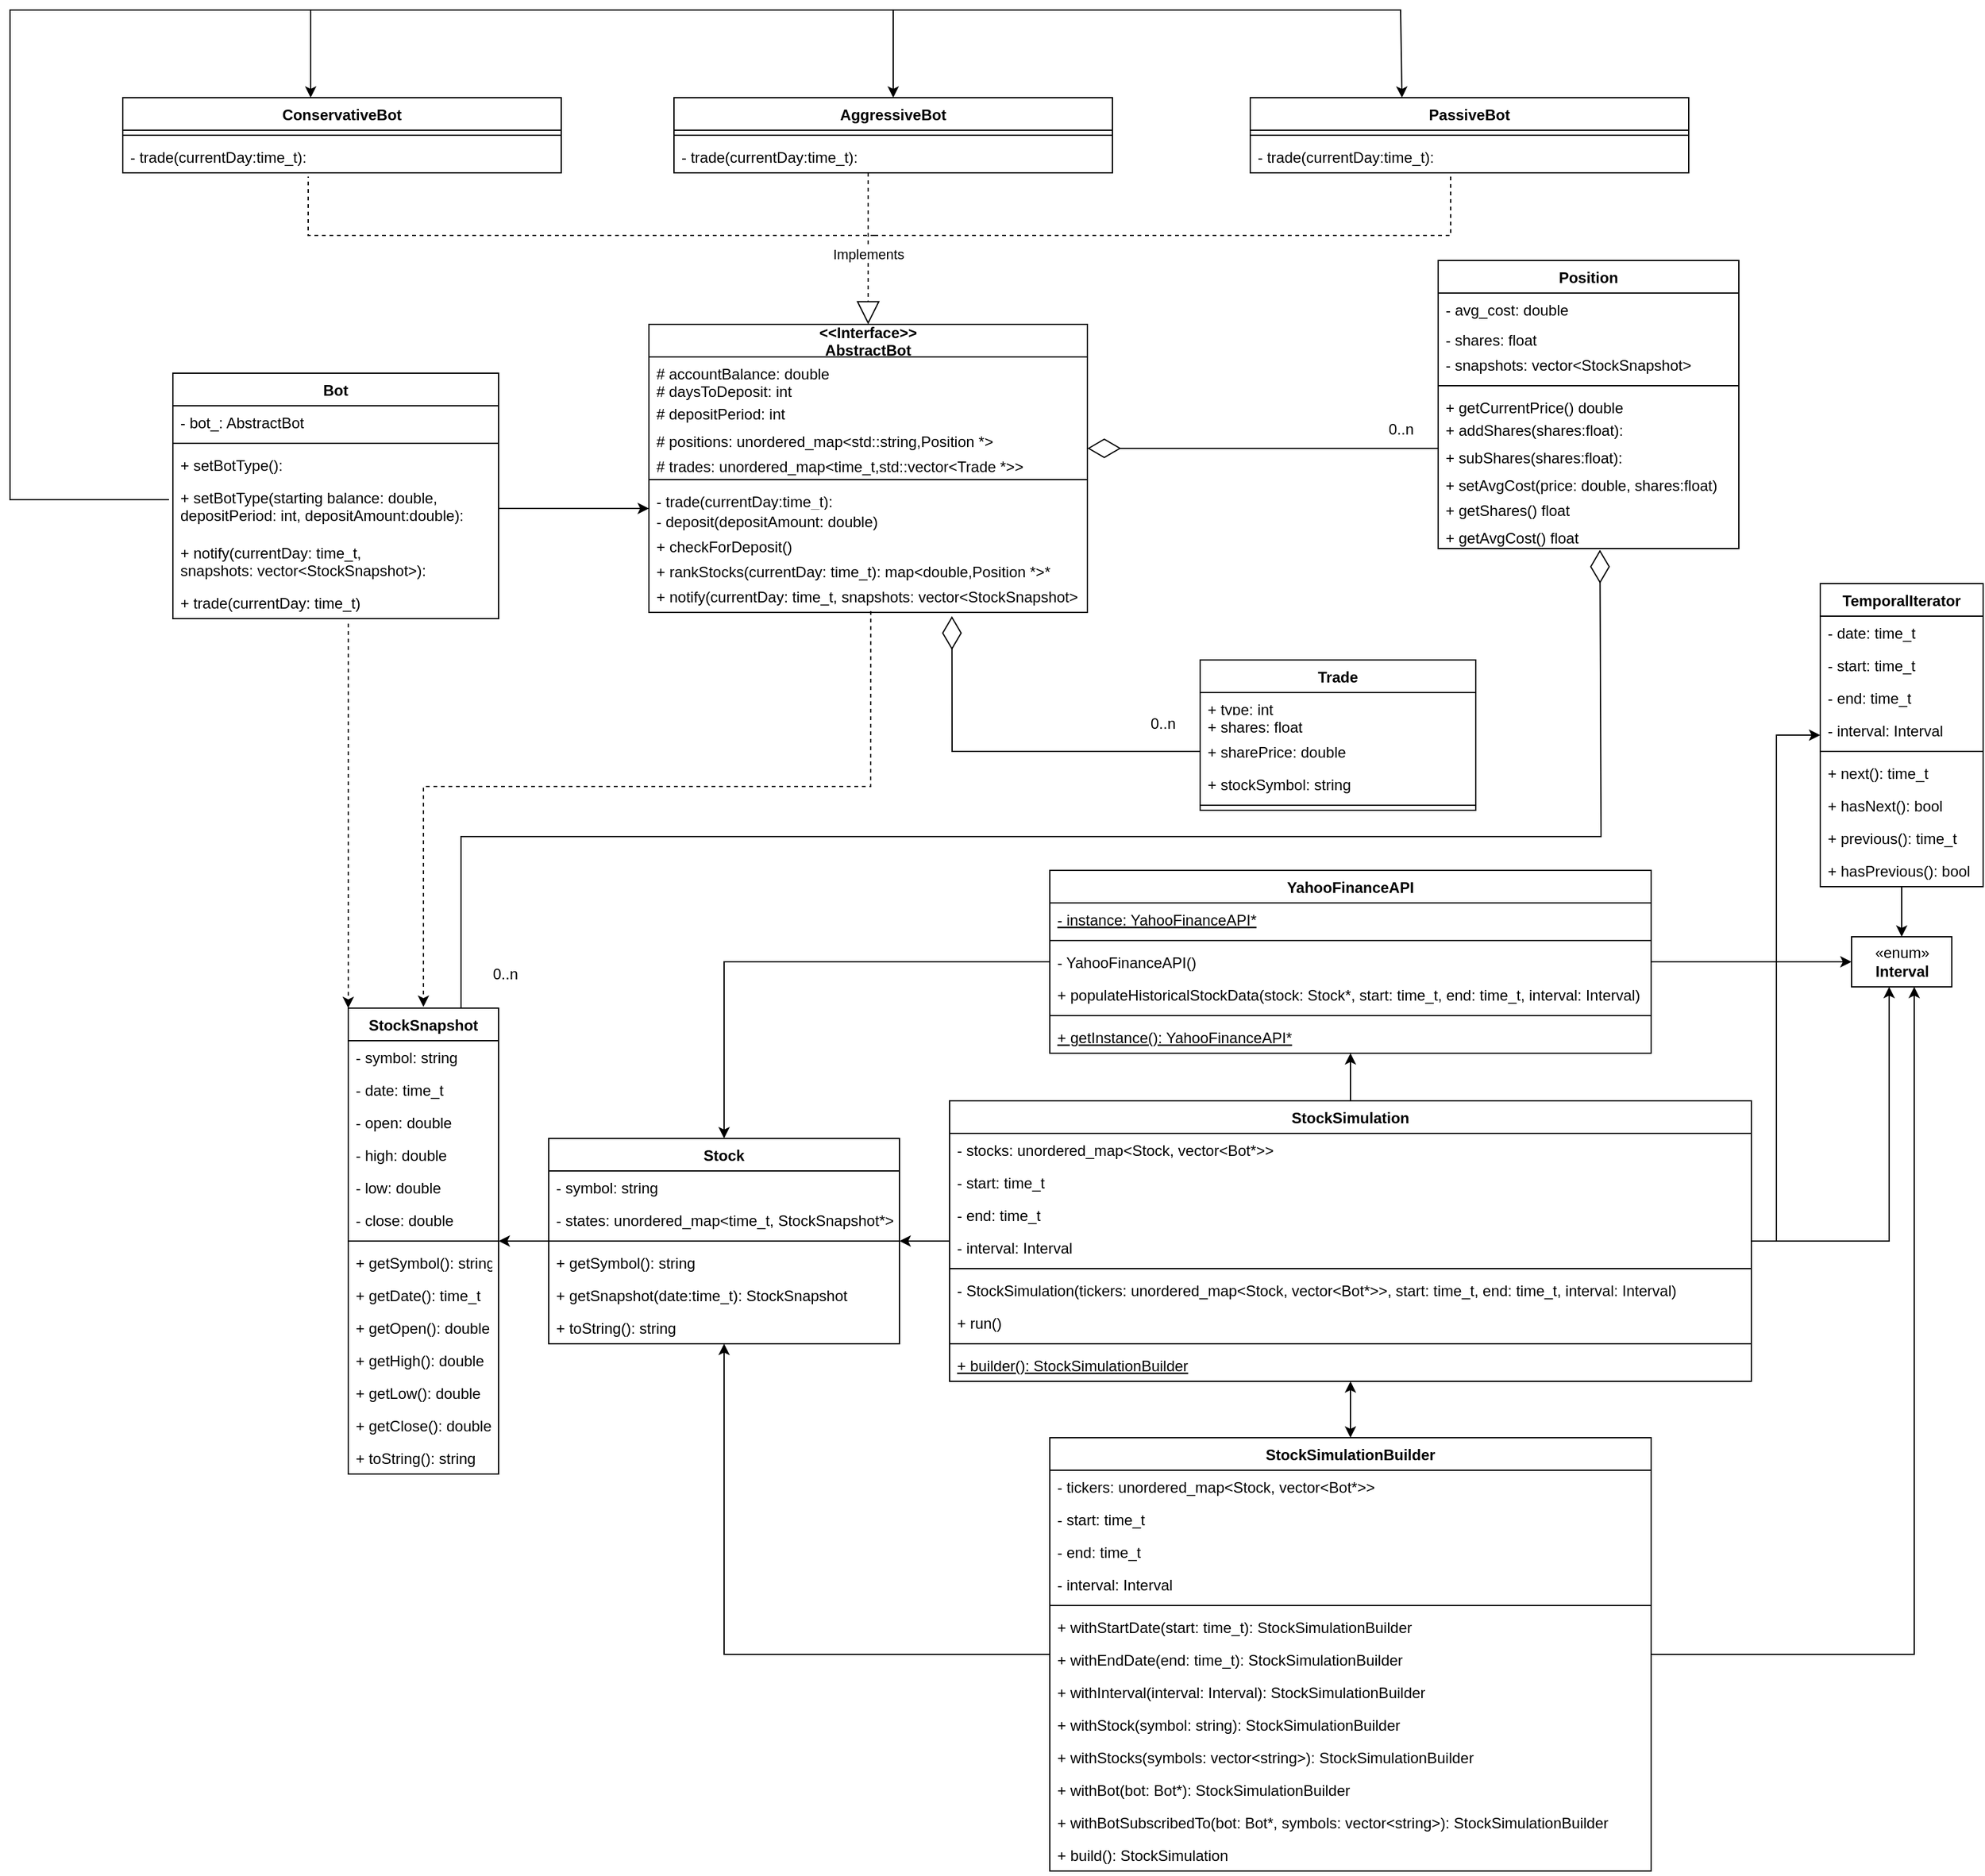 <mxfile version="15.9.1" type="github">
  <diagram id="u34CFR9qQYpUpJqxeAah" name="Page-1">
    <mxGraphModel dx="1422" dy="1936" grid="1" gridSize="10" guides="1" tooltips="1" connect="1" arrows="1" fold="1" page="1" pageScale="1" pageWidth="850" pageHeight="1100" math="0" shadow="0">
      <root>
        <mxCell id="0" />
        <mxCell id="1" parent="0" />
        <mxCell id="gBJKuatceqaCAAXsIEtv-6" value="StockSnapshot" style="swimlane;fontStyle=1;align=center;verticalAlign=top;childLayout=stackLayout;horizontal=1;startSize=26;horizontalStack=0;resizeParent=1;resizeParentMax=0;resizeLast=0;collapsible=1;marginBottom=0;" parent="1" vertex="1">
          <mxGeometry x="320" y="97" width="120" height="372" as="geometry" />
        </mxCell>
        <mxCell id="gBJKuatceqaCAAXsIEtv-79" value="- symbol: string" style="text;strokeColor=none;fillColor=none;align=left;verticalAlign=top;spacingLeft=4;spacingRight=4;overflow=hidden;rotatable=0;points=[[0,0.5],[1,0.5]];portConstraint=eastwest;" parent="gBJKuatceqaCAAXsIEtv-6" vertex="1">
          <mxGeometry y="26" width="120" height="26" as="geometry" />
        </mxCell>
        <mxCell id="gBJKuatceqaCAAXsIEtv-7" value="- date: time_t" style="text;strokeColor=none;fillColor=none;align=left;verticalAlign=top;spacingLeft=4;spacingRight=4;overflow=hidden;rotatable=0;points=[[0,0.5],[1,0.5]];portConstraint=eastwest;" parent="gBJKuatceqaCAAXsIEtv-6" vertex="1">
          <mxGeometry y="52" width="120" height="26" as="geometry" />
        </mxCell>
        <mxCell id="gBJKuatceqaCAAXsIEtv-10" value="- open: double" style="text;strokeColor=none;fillColor=none;align=left;verticalAlign=top;spacingLeft=4;spacingRight=4;overflow=hidden;rotatable=0;points=[[0,0.5],[1,0.5]];portConstraint=eastwest;" parent="gBJKuatceqaCAAXsIEtv-6" vertex="1">
          <mxGeometry y="78" width="120" height="26" as="geometry" />
        </mxCell>
        <mxCell id="gBJKuatceqaCAAXsIEtv-14" value="- high: double" style="text;strokeColor=none;fillColor=none;align=left;verticalAlign=top;spacingLeft=4;spacingRight=4;overflow=hidden;rotatable=0;points=[[0,0.5],[1,0.5]];portConstraint=eastwest;" parent="gBJKuatceqaCAAXsIEtv-6" vertex="1">
          <mxGeometry y="104" width="120" height="26" as="geometry" />
        </mxCell>
        <mxCell id="gBJKuatceqaCAAXsIEtv-17" value="- low: double" style="text;strokeColor=none;fillColor=none;align=left;verticalAlign=top;spacingLeft=4;spacingRight=4;overflow=hidden;rotatable=0;points=[[0,0.5],[1,0.5]];portConstraint=eastwest;" parent="gBJKuatceqaCAAXsIEtv-6" vertex="1">
          <mxGeometry y="130" width="120" height="26" as="geometry" />
        </mxCell>
        <mxCell id="gBJKuatceqaCAAXsIEtv-18" value="- close: double" style="text;strokeColor=none;fillColor=none;align=left;verticalAlign=top;spacingLeft=4;spacingRight=4;overflow=hidden;rotatable=0;points=[[0,0.5],[1,0.5]];portConstraint=eastwest;" parent="gBJKuatceqaCAAXsIEtv-6" vertex="1">
          <mxGeometry y="156" width="120" height="26" as="geometry" />
        </mxCell>
        <mxCell id="gBJKuatceqaCAAXsIEtv-8" value="" style="line;strokeWidth=1;fillColor=none;align=left;verticalAlign=middle;spacingTop=-1;spacingLeft=3;spacingRight=3;rotatable=0;labelPosition=right;points=[];portConstraint=eastwest;" parent="gBJKuatceqaCAAXsIEtv-6" vertex="1">
          <mxGeometry y="182" width="120" height="8" as="geometry" />
        </mxCell>
        <mxCell id="gBJKuatceqaCAAXsIEtv-143" value="+ getSymbol(): string" style="text;strokeColor=none;fillColor=none;align=left;verticalAlign=top;spacingLeft=4;spacingRight=4;overflow=hidden;rotatable=0;points=[[0,0.5],[1,0.5]];portConstraint=eastwest;" parent="gBJKuatceqaCAAXsIEtv-6" vertex="1">
          <mxGeometry y="190" width="120" height="26" as="geometry" />
        </mxCell>
        <mxCell id="gBJKuatceqaCAAXsIEtv-9" value="+ getDate(): time_t" style="text;strokeColor=none;fillColor=none;align=left;verticalAlign=top;spacingLeft=4;spacingRight=4;overflow=hidden;rotatable=0;points=[[0,0.5],[1,0.5]];portConstraint=eastwest;" parent="gBJKuatceqaCAAXsIEtv-6" vertex="1">
          <mxGeometry y="216" width="120" height="26" as="geometry" />
        </mxCell>
        <mxCell id="gBJKuatceqaCAAXsIEtv-19" value="+ getOpen(): double" style="text;strokeColor=none;fillColor=none;align=left;verticalAlign=top;spacingLeft=4;spacingRight=4;overflow=hidden;rotatable=0;points=[[0,0.5],[1,0.5]];portConstraint=eastwest;" parent="gBJKuatceqaCAAXsIEtv-6" vertex="1">
          <mxGeometry y="242" width="120" height="26" as="geometry" />
        </mxCell>
        <mxCell id="gBJKuatceqaCAAXsIEtv-20" value="+ getHigh(): double" style="text;strokeColor=none;fillColor=none;align=left;verticalAlign=top;spacingLeft=4;spacingRight=4;overflow=hidden;rotatable=0;points=[[0,0.5],[1,0.5]];portConstraint=eastwest;" parent="gBJKuatceqaCAAXsIEtv-6" vertex="1">
          <mxGeometry y="268" width="120" height="26" as="geometry" />
        </mxCell>
        <mxCell id="gBJKuatceqaCAAXsIEtv-21" value="+ getLow(): double" style="text;strokeColor=none;fillColor=none;align=left;verticalAlign=top;spacingLeft=4;spacingRight=4;overflow=hidden;rotatable=0;points=[[0,0.5],[1,0.5]];portConstraint=eastwest;" parent="gBJKuatceqaCAAXsIEtv-6" vertex="1">
          <mxGeometry y="294" width="120" height="26" as="geometry" />
        </mxCell>
        <mxCell id="gBJKuatceqaCAAXsIEtv-22" value="+ getClose(): double" style="text;strokeColor=none;fillColor=none;align=left;verticalAlign=top;spacingLeft=4;spacingRight=4;overflow=hidden;rotatable=0;points=[[0,0.5],[1,0.5]];portConstraint=eastwest;" parent="gBJKuatceqaCAAXsIEtv-6" vertex="1">
          <mxGeometry y="320" width="120" height="26" as="geometry" />
        </mxCell>
        <mxCell id="gBJKuatceqaCAAXsIEtv-24" value="+ toString(): string" style="text;strokeColor=none;fillColor=none;align=left;verticalAlign=top;spacingLeft=4;spacingRight=4;overflow=hidden;rotatable=0;points=[[0,0.5],[1,0.5]];portConstraint=eastwest;" parent="gBJKuatceqaCAAXsIEtv-6" vertex="1">
          <mxGeometry y="346" width="120" height="26" as="geometry" />
        </mxCell>
        <mxCell id="gBJKuatceqaCAAXsIEtv-80" value="«enum»&lt;br&gt;&lt;b&gt;Interval&lt;/b&gt;" style="html=1;" parent="1" vertex="1">
          <mxGeometry x="1520" y="40" width="80" height="40" as="geometry" />
        </mxCell>
        <mxCell id="gBJKuatceqaCAAXsIEtv-179" style="edgeStyle=orthogonalEdgeStyle;rounded=0;orthogonalLoop=1;jettySize=auto;html=1;startArrow=none;startFill=0;endArrow=classic;endFill=1;" parent="1" source="gBJKuatceqaCAAXsIEtv-95" target="gBJKuatceqaCAAXsIEtv-159" edge="1">
          <mxGeometry relative="1" as="geometry" />
        </mxCell>
        <mxCell id="gBJKuatceqaCAAXsIEtv-196" style="edgeStyle=orthogonalEdgeStyle;rounded=0;orthogonalLoop=1;jettySize=auto;html=1;startArrow=none;startFill=0;endArrow=classic;endFill=1;" parent="1" source="gBJKuatceqaCAAXsIEtv-95" target="gBJKuatceqaCAAXsIEtv-185" edge="1">
          <mxGeometry relative="1" as="geometry" />
        </mxCell>
        <mxCell id="gBJKuatceqaCAAXsIEtv-201" style="edgeStyle=orthogonalEdgeStyle;rounded=0;orthogonalLoop=1;jettySize=auto;html=1;startArrow=none;startFill=0;endArrow=classic;endFill=1;" parent="1" source="gBJKuatceqaCAAXsIEtv-95" target="gBJKuatceqaCAAXsIEtv-80" edge="1">
          <mxGeometry relative="1" as="geometry">
            <Array as="points">
              <mxPoint x="1550" y="283" />
            </Array>
          </mxGeometry>
        </mxCell>
        <mxCell id="gBJKuatceqaCAAXsIEtv-202" style="edgeStyle=orthogonalEdgeStyle;rounded=0;orthogonalLoop=1;jettySize=auto;html=1;startArrow=none;startFill=0;endArrow=classic;endFill=1;" parent="1" source="gBJKuatceqaCAAXsIEtv-95" target="gBJKuatceqaCAAXsIEtv-145" edge="1">
          <mxGeometry relative="1" as="geometry">
            <Array as="points">
              <mxPoint x="1460" y="283" />
              <mxPoint x="1460" y="-121" />
            </Array>
          </mxGeometry>
        </mxCell>
        <mxCell id="gBJKuatceqaCAAXsIEtv-95" value="StockSimulation" style="swimlane;fontStyle=1;align=center;verticalAlign=top;childLayout=stackLayout;horizontal=1;startSize=26;horizontalStack=0;resizeParent=1;resizeParentMax=0;resizeLast=0;collapsible=1;marginBottom=0;" parent="1" vertex="1">
          <mxGeometry x="800" y="171" width="640" height="224" as="geometry" />
        </mxCell>
        <mxCell id="gBJKuatceqaCAAXsIEtv-97" value="- stocks: unordered_map&lt;Stock, vector&lt;Bot*&gt;&gt;" style="text;strokeColor=none;fillColor=none;align=left;verticalAlign=top;spacingLeft=4;spacingRight=4;overflow=hidden;rotatable=0;points=[[0,0.5],[1,0.5]];portConstraint=eastwest;" parent="gBJKuatceqaCAAXsIEtv-95" vertex="1">
          <mxGeometry y="26" width="640" height="26" as="geometry" />
        </mxCell>
        <mxCell id="gBJKuatceqaCAAXsIEtv-105" value="- start: time_t" style="text;strokeColor=none;fillColor=none;align=left;verticalAlign=top;spacingLeft=4;spacingRight=4;overflow=hidden;rotatable=0;points=[[0,0.5],[1,0.5]];portConstraint=eastwest;" parent="gBJKuatceqaCAAXsIEtv-95" vertex="1">
          <mxGeometry y="52" width="640" height="26" as="geometry" />
        </mxCell>
        <mxCell id="gBJKuatceqaCAAXsIEtv-106" value="- end: time_t" style="text;strokeColor=none;fillColor=none;align=left;verticalAlign=top;spacingLeft=4;spacingRight=4;overflow=hidden;rotatable=0;points=[[0,0.5],[1,0.5]];portConstraint=eastwest;" parent="gBJKuatceqaCAAXsIEtv-95" vertex="1">
          <mxGeometry y="78" width="640" height="26" as="geometry" />
        </mxCell>
        <mxCell id="gBJKuatceqaCAAXsIEtv-113" value="- interval: Interval" style="text;strokeColor=none;fillColor=none;align=left;verticalAlign=top;spacingLeft=4;spacingRight=4;overflow=hidden;rotatable=0;points=[[0,0.5],[1,0.5]];portConstraint=eastwest;" parent="gBJKuatceqaCAAXsIEtv-95" vertex="1">
          <mxGeometry y="104" width="640" height="26" as="geometry" />
        </mxCell>
        <mxCell id="gBJKuatceqaCAAXsIEtv-98" value="" style="line;strokeWidth=1;fillColor=none;align=left;verticalAlign=middle;spacingTop=-1;spacingLeft=3;spacingRight=3;rotatable=0;labelPosition=right;points=[];portConstraint=eastwest;" parent="gBJKuatceqaCAAXsIEtv-95" vertex="1">
          <mxGeometry y="130" width="640" height="8" as="geometry" />
        </mxCell>
        <mxCell id="gBJKuatceqaCAAXsIEtv-119" value="- StockSimulation(tickers: unordered_map&lt;Stock, vector&lt;Bot*&gt;&gt;, start: time_t, end: time_t, interval: Interval)" style="text;strokeColor=none;fillColor=none;align=left;verticalAlign=top;spacingLeft=4;spacingRight=4;overflow=hidden;rotatable=0;points=[[0,0.5],[1,0.5]];portConstraint=eastwest;" parent="gBJKuatceqaCAAXsIEtv-95" vertex="1">
          <mxGeometry y="138" width="640" height="26" as="geometry" />
        </mxCell>
        <mxCell id="gBJKuatceqaCAAXsIEtv-99" value="+ run()" style="text;strokeColor=none;fillColor=none;align=left;verticalAlign=top;spacingLeft=4;spacingRight=4;overflow=hidden;rotatable=0;points=[[0,0.5],[1,0.5]];portConstraint=eastwest;" parent="gBJKuatceqaCAAXsIEtv-95" vertex="1">
          <mxGeometry y="164" width="640" height="26" as="geometry" />
        </mxCell>
        <mxCell id="gBJKuatceqaCAAXsIEtv-121" value="" style="line;strokeWidth=1;fillColor=none;align=left;verticalAlign=middle;spacingTop=-1;spacingLeft=3;spacingRight=3;rotatable=0;labelPosition=right;points=[];portConstraint=eastwest;" parent="gBJKuatceqaCAAXsIEtv-95" vertex="1">
          <mxGeometry y="190" width="640" height="8" as="geometry" />
        </mxCell>
        <mxCell id="gBJKuatceqaCAAXsIEtv-120" value="+ builder(): StockSimulationBuilder" style="text;strokeColor=none;fillColor=none;align=left;verticalAlign=top;spacingLeft=4;spacingRight=4;overflow=hidden;rotatable=0;points=[[0,0.5],[1,0.5]];portConstraint=eastwest;fontStyle=4" parent="gBJKuatceqaCAAXsIEtv-95" vertex="1">
          <mxGeometry y="198" width="640" height="26" as="geometry" />
        </mxCell>
        <mxCell id="gBJKuatceqaCAAXsIEtv-122" style="edgeStyle=orthogonalEdgeStyle;rounded=0;orthogonalLoop=1;jettySize=auto;html=1;endArrow=classic;endFill=1;startArrow=classic;startFill=1;" parent="1" source="gBJKuatceqaCAAXsIEtv-101" target="gBJKuatceqaCAAXsIEtv-95" edge="1">
          <mxGeometry relative="1" as="geometry" />
        </mxCell>
        <mxCell id="gBJKuatceqaCAAXsIEtv-180" style="edgeStyle=orthogonalEdgeStyle;rounded=0;orthogonalLoop=1;jettySize=auto;html=1;startArrow=none;startFill=0;endArrow=classic;endFill=1;" parent="1" source="gBJKuatceqaCAAXsIEtv-101" target="gBJKuatceqaCAAXsIEtv-159" edge="1">
          <mxGeometry relative="1" as="geometry" />
        </mxCell>
        <mxCell id="gBJKuatceqaCAAXsIEtv-184" style="edgeStyle=orthogonalEdgeStyle;rounded=0;orthogonalLoop=1;jettySize=auto;html=1;startArrow=none;startFill=0;endArrow=classic;endFill=1;" parent="1" source="gBJKuatceqaCAAXsIEtv-101" target="gBJKuatceqaCAAXsIEtv-80" edge="1">
          <mxGeometry relative="1" as="geometry">
            <Array as="points">
              <mxPoint x="1570" y="613" />
            </Array>
          </mxGeometry>
        </mxCell>
        <mxCell id="gBJKuatceqaCAAXsIEtv-101" value="StockSimulationBuilder" style="swimlane;fontStyle=1;align=center;verticalAlign=top;childLayout=stackLayout;horizontal=1;startSize=26;horizontalStack=0;resizeParent=1;resizeParentMax=0;resizeLast=0;collapsible=1;marginBottom=0;" parent="1" vertex="1">
          <mxGeometry x="880" y="440" width="480" height="346" as="geometry" />
        </mxCell>
        <mxCell id="gBJKuatceqaCAAXsIEtv-102" value="- tickers: unordered_map&lt;Stock, vector&lt;Bot*&gt;&gt;" style="text;strokeColor=none;fillColor=none;align=left;verticalAlign=top;spacingLeft=4;spacingRight=4;overflow=hidden;rotatable=0;points=[[0,0.5],[1,0.5]];portConstraint=eastwest;" parent="gBJKuatceqaCAAXsIEtv-101" vertex="1">
          <mxGeometry y="26" width="480" height="26" as="geometry" />
        </mxCell>
        <mxCell id="gBJKuatceqaCAAXsIEtv-108" value="- start: time_t" style="text;strokeColor=none;fillColor=none;align=left;verticalAlign=top;spacingLeft=4;spacingRight=4;overflow=hidden;rotatable=0;points=[[0,0.5],[1,0.5]];portConstraint=eastwest;" parent="gBJKuatceqaCAAXsIEtv-101" vertex="1">
          <mxGeometry y="52" width="480" height="26" as="geometry" />
        </mxCell>
        <mxCell id="gBJKuatceqaCAAXsIEtv-109" value="- end: time_t" style="text;strokeColor=none;fillColor=none;align=left;verticalAlign=top;spacingLeft=4;spacingRight=4;overflow=hidden;rotatable=0;points=[[0,0.5],[1,0.5]];portConstraint=eastwest;" parent="gBJKuatceqaCAAXsIEtv-101" vertex="1">
          <mxGeometry y="78" width="480" height="26" as="geometry" />
        </mxCell>
        <mxCell id="gBJKuatceqaCAAXsIEtv-112" value="- interval: Interval" style="text;strokeColor=none;fillColor=none;align=left;verticalAlign=top;spacingLeft=4;spacingRight=4;overflow=hidden;rotatable=0;points=[[0,0.5],[1,0.5]];portConstraint=eastwest;" parent="gBJKuatceqaCAAXsIEtv-101" vertex="1">
          <mxGeometry y="104" width="480" height="26" as="geometry" />
        </mxCell>
        <mxCell id="gBJKuatceqaCAAXsIEtv-103" value="" style="line;strokeWidth=1;fillColor=none;align=left;verticalAlign=middle;spacingTop=-1;spacingLeft=3;spacingRight=3;rotatable=0;labelPosition=right;points=[];portConstraint=eastwest;" parent="gBJKuatceqaCAAXsIEtv-101" vertex="1">
          <mxGeometry y="130" width="480" height="8" as="geometry" />
        </mxCell>
        <mxCell id="gBJKuatceqaCAAXsIEtv-107" value="+ withStartDate(start: time_t): StockSimulationBuilder" style="text;strokeColor=none;fillColor=none;align=left;verticalAlign=top;spacingLeft=4;spacingRight=4;overflow=hidden;rotatable=0;points=[[0,0.5],[1,0.5]];portConstraint=eastwest;" parent="gBJKuatceqaCAAXsIEtv-101" vertex="1">
          <mxGeometry y="138" width="480" height="26" as="geometry" />
        </mxCell>
        <mxCell id="gBJKuatceqaCAAXsIEtv-110" value="+ withEndDate(end: time_t): StockSimulationBuilder" style="text;strokeColor=none;fillColor=none;align=left;verticalAlign=top;spacingLeft=4;spacingRight=4;overflow=hidden;rotatable=0;points=[[0,0.5],[1,0.5]];portConstraint=eastwest;" parent="gBJKuatceqaCAAXsIEtv-101" vertex="1">
          <mxGeometry y="164" width="480" height="26" as="geometry" />
        </mxCell>
        <mxCell id="gBJKuatceqaCAAXsIEtv-116" value="+ withInterval(interval: Interval): StockSimulationBuilder" style="text;strokeColor=none;fillColor=none;align=left;verticalAlign=top;spacingLeft=4;spacingRight=4;overflow=hidden;rotatable=0;points=[[0,0.5],[1,0.5]];portConstraint=eastwest;" parent="gBJKuatceqaCAAXsIEtv-101" vertex="1">
          <mxGeometry y="190" width="480" height="26" as="geometry" />
        </mxCell>
        <mxCell id="gBJKuatceqaCAAXsIEtv-132" value="+ withStock(symbol: string): StockSimulationBuilder" style="text;strokeColor=none;fillColor=none;align=left;verticalAlign=top;spacingLeft=4;spacingRight=4;overflow=hidden;rotatable=0;points=[[0,0.5],[1,0.5]];portConstraint=eastwest;" parent="gBJKuatceqaCAAXsIEtv-101" vertex="1">
          <mxGeometry y="216" width="480" height="26" as="geometry" />
        </mxCell>
        <mxCell id="gBJKuatceqaCAAXsIEtv-133" value="+ withStocks(symbols: vector&lt;string&gt;): StockSimulationBuilder" style="text;strokeColor=none;fillColor=none;align=left;verticalAlign=top;spacingLeft=4;spacingRight=4;overflow=hidden;rotatable=0;points=[[0,0.5],[1,0.5]];portConstraint=eastwest;" parent="gBJKuatceqaCAAXsIEtv-101" vertex="1">
          <mxGeometry y="242" width="480" height="26" as="geometry" />
        </mxCell>
        <mxCell id="gBJKuatceqaCAAXsIEtv-114" value="+ withBot(bot: Bot*): StockSimulationBuilder" style="text;strokeColor=none;fillColor=none;align=left;verticalAlign=top;spacingLeft=4;spacingRight=4;overflow=hidden;rotatable=0;points=[[0,0.5],[1,0.5]];portConstraint=eastwest;" parent="gBJKuatceqaCAAXsIEtv-101" vertex="1">
          <mxGeometry y="268" width="480" height="26" as="geometry" />
        </mxCell>
        <mxCell id="gBJKuatceqaCAAXsIEtv-111" value="+ withBotSubscribedTo(bot: Bot*, symbols: vector&lt;string&gt;): StockSimulationBuilder" style="text;strokeColor=none;fillColor=none;align=left;verticalAlign=top;spacingLeft=4;spacingRight=4;overflow=hidden;rotatable=0;points=[[0,0.5],[1,0.5]];portConstraint=eastwest;" parent="gBJKuatceqaCAAXsIEtv-101" vertex="1">
          <mxGeometry y="294" width="480" height="26" as="geometry" />
        </mxCell>
        <mxCell id="gBJKuatceqaCAAXsIEtv-104" value="+ build(): StockSimulation" style="text;strokeColor=none;fillColor=none;align=left;verticalAlign=top;spacingLeft=4;spacingRight=4;overflow=hidden;rotatable=0;points=[[0,0.5],[1,0.5]];portConstraint=eastwest;" parent="gBJKuatceqaCAAXsIEtv-101" vertex="1">
          <mxGeometry y="320" width="480" height="26" as="geometry" />
        </mxCell>
        <mxCell id="gBJKuatceqaCAAXsIEtv-182" style="edgeStyle=orthogonalEdgeStyle;rounded=0;orthogonalLoop=1;jettySize=auto;html=1;startArrow=none;startFill=0;endArrow=classic;endFill=1;" parent="1" source="gBJKuatceqaCAAXsIEtv-145" target="gBJKuatceqaCAAXsIEtv-80" edge="1">
          <mxGeometry relative="1" as="geometry" />
        </mxCell>
        <mxCell id="gBJKuatceqaCAAXsIEtv-145" value="TemporalIterator" style="swimlane;fontStyle=1;align=center;verticalAlign=top;childLayout=stackLayout;horizontal=1;startSize=26;horizontalStack=0;resizeParent=1;resizeParentMax=0;resizeLast=0;collapsible=1;marginBottom=0;" parent="1" vertex="1">
          <mxGeometry x="1495" y="-242" width="130" height="242" as="geometry" />
        </mxCell>
        <mxCell id="gBJKuatceqaCAAXsIEtv-146" value="- date: time_t" style="text;strokeColor=none;fillColor=none;align=left;verticalAlign=top;spacingLeft=4;spacingRight=4;overflow=hidden;rotatable=0;points=[[0,0.5],[1,0.5]];portConstraint=eastwest;" parent="gBJKuatceqaCAAXsIEtv-145" vertex="1">
          <mxGeometry y="26" width="130" height="26" as="geometry" />
        </mxCell>
        <mxCell id="gBJKuatceqaCAAXsIEtv-156" value="- start: time_t" style="text;strokeColor=none;fillColor=none;align=left;verticalAlign=top;spacingLeft=4;spacingRight=4;overflow=hidden;rotatable=0;points=[[0,0.5],[1,0.5]];portConstraint=eastwest;" parent="gBJKuatceqaCAAXsIEtv-145" vertex="1">
          <mxGeometry y="52" width="130" height="26" as="geometry" />
        </mxCell>
        <mxCell id="gBJKuatceqaCAAXsIEtv-157" value="- end: time_t" style="text;strokeColor=none;fillColor=none;align=left;verticalAlign=top;spacingLeft=4;spacingRight=4;overflow=hidden;rotatable=0;points=[[0,0.5],[1,0.5]];portConstraint=eastwest;" parent="gBJKuatceqaCAAXsIEtv-145" vertex="1">
          <mxGeometry y="78" width="130" height="26" as="geometry" />
        </mxCell>
        <mxCell id="gBJKuatceqaCAAXsIEtv-158" value="- interval: Interval" style="text;strokeColor=none;fillColor=none;align=left;verticalAlign=top;spacingLeft=4;spacingRight=4;overflow=hidden;rotatable=0;points=[[0,0.5],[1,0.5]];portConstraint=eastwest;" parent="gBJKuatceqaCAAXsIEtv-145" vertex="1">
          <mxGeometry y="104" width="130" height="26" as="geometry" />
        </mxCell>
        <mxCell id="gBJKuatceqaCAAXsIEtv-148" value="" style="line;strokeWidth=1;fillColor=none;align=left;verticalAlign=middle;spacingTop=-1;spacingLeft=3;spacingRight=3;rotatable=0;labelPosition=right;points=[];portConstraint=eastwest;" parent="gBJKuatceqaCAAXsIEtv-145" vertex="1">
          <mxGeometry y="130" width="130" height="8" as="geometry" />
        </mxCell>
        <mxCell id="gBJKuatceqaCAAXsIEtv-152" value="+ next(): time_t" style="text;strokeColor=none;fillColor=none;align=left;verticalAlign=top;spacingLeft=4;spacingRight=4;overflow=hidden;rotatable=0;points=[[0,0.5],[1,0.5]];portConstraint=eastwest;" parent="gBJKuatceqaCAAXsIEtv-145" vertex="1">
          <mxGeometry y="138" width="130" height="26" as="geometry" />
        </mxCell>
        <mxCell id="gBJKuatceqaCAAXsIEtv-153" value="+ hasNext(): bool" style="text;strokeColor=none;fillColor=none;align=left;verticalAlign=top;spacingLeft=4;spacingRight=4;overflow=hidden;rotatable=0;points=[[0,0.5],[1,0.5]];portConstraint=eastwest;" parent="gBJKuatceqaCAAXsIEtv-145" vertex="1">
          <mxGeometry y="164" width="130" height="26" as="geometry" />
        </mxCell>
        <mxCell id="gBJKuatceqaCAAXsIEtv-154" value="+ previous(): time_t" style="text;strokeColor=none;fillColor=none;align=left;verticalAlign=top;spacingLeft=4;spacingRight=4;overflow=hidden;rotatable=0;points=[[0,0.5],[1,0.5]];portConstraint=eastwest;" parent="gBJKuatceqaCAAXsIEtv-145" vertex="1">
          <mxGeometry y="190" width="130" height="26" as="geometry" />
        </mxCell>
        <mxCell id="gBJKuatceqaCAAXsIEtv-155" value="+ hasPrevious(): bool" style="text;strokeColor=none;fillColor=none;align=left;verticalAlign=top;spacingLeft=4;spacingRight=4;overflow=hidden;rotatable=0;points=[[0,0.5],[1,0.5]];portConstraint=eastwest;" parent="gBJKuatceqaCAAXsIEtv-145" vertex="1">
          <mxGeometry y="216" width="130" height="26" as="geometry" />
        </mxCell>
        <mxCell id="gBJKuatceqaCAAXsIEtv-178" style="edgeStyle=orthogonalEdgeStyle;rounded=0;orthogonalLoop=1;jettySize=auto;html=1;startArrow=none;startFill=0;endArrow=classic;endFill=1;" parent="1" source="gBJKuatceqaCAAXsIEtv-159" target="gBJKuatceqaCAAXsIEtv-6" edge="1">
          <mxGeometry relative="1" as="geometry" />
        </mxCell>
        <mxCell id="gBJKuatceqaCAAXsIEtv-159" value="Stock" style="swimlane;fontStyle=1;align=center;verticalAlign=top;childLayout=stackLayout;horizontal=1;startSize=26;horizontalStack=0;resizeParent=1;resizeParentMax=0;resizeLast=0;collapsible=1;marginBottom=0;" parent="1" vertex="1">
          <mxGeometry x="480" y="201" width="280" height="164" as="geometry" />
        </mxCell>
        <mxCell id="gBJKuatceqaCAAXsIEtv-160" value="- symbol: string" style="text;strokeColor=none;fillColor=none;align=left;verticalAlign=top;spacingLeft=4;spacingRight=4;overflow=hidden;rotatable=0;points=[[0,0.5],[1,0.5]];portConstraint=eastwest;" parent="gBJKuatceqaCAAXsIEtv-159" vertex="1">
          <mxGeometry y="26" width="280" height="26" as="geometry" />
        </mxCell>
        <mxCell id="gBJKuatceqaCAAXsIEtv-60" value="- states: unordered_map&lt;time_t, StockSnapshot*&gt;" style="text;strokeColor=none;fillColor=none;align=left;verticalAlign=top;spacingLeft=4;spacingRight=4;overflow=hidden;rotatable=0;points=[[0,0.5],[1,0.5]];portConstraint=eastwest;" parent="gBJKuatceqaCAAXsIEtv-159" vertex="1">
          <mxGeometry y="52" width="280" height="26" as="geometry" />
        </mxCell>
        <mxCell id="gBJKuatceqaCAAXsIEtv-166" value="" style="line;strokeWidth=1;fillColor=none;align=left;verticalAlign=middle;spacingTop=-1;spacingLeft=3;spacingRight=3;rotatable=0;labelPosition=right;points=[];portConstraint=eastwest;" parent="gBJKuatceqaCAAXsIEtv-159" vertex="1">
          <mxGeometry y="78" width="280" height="8" as="geometry" />
        </mxCell>
        <mxCell id="gBJKuatceqaCAAXsIEtv-167" value="+ getSymbol(): string" style="text;strokeColor=none;fillColor=none;align=left;verticalAlign=top;spacingLeft=4;spacingRight=4;overflow=hidden;rotatable=0;points=[[0,0.5],[1,0.5]];portConstraint=eastwest;" parent="gBJKuatceqaCAAXsIEtv-159" vertex="1">
          <mxGeometry y="86" width="280" height="26" as="geometry" />
        </mxCell>
        <mxCell id="gBJKuatceqaCAAXsIEtv-177" value="+ getSnapshot(date:time_t): StockSnapshot" style="text;strokeColor=none;fillColor=none;align=left;verticalAlign=top;spacingLeft=4;spacingRight=4;overflow=hidden;rotatable=0;points=[[0,0.5],[1,0.5]];portConstraint=eastwest;" parent="gBJKuatceqaCAAXsIEtv-159" vertex="1">
          <mxGeometry y="112" width="280" height="26" as="geometry" />
        </mxCell>
        <mxCell id="gBJKuatceqaCAAXsIEtv-174" value="+ toString(): string" style="text;strokeColor=none;fillColor=none;align=left;verticalAlign=top;spacingLeft=4;spacingRight=4;overflow=hidden;rotatable=0;points=[[0,0.5],[1,0.5]];portConstraint=eastwest;" parent="gBJKuatceqaCAAXsIEtv-159" vertex="1">
          <mxGeometry y="138" width="280" height="26" as="geometry" />
        </mxCell>
        <mxCell id="gBJKuatceqaCAAXsIEtv-197" style="edgeStyle=orthogonalEdgeStyle;rounded=0;orthogonalLoop=1;jettySize=auto;html=1;startArrow=none;startFill=0;endArrow=classic;endFill=1;" parent="1" source="gBJKuatceqaCAAXsIEtv-185" target="gBJKuatceqaCAAXsIEtv-159" edge="1">
          <mxGeometry relative="1" as="geometry" />
        </mxCell>
        <mxCell id="gBJKuatceqaCAAXsIEtv-199" style="edgeStyle=orthogonalEdgeStyle;rounded=0;orthogonalLoop=1;jettySize=auto;html=1;startArrow=none;startFill=0;endArrow=classic;endFill=1;" parent="1" source="gBJKuatceqaCAAXsIEtv-185" target="gBJKuatceqaCAAXsIEtv-80" edge="1">
          <mxGeometry relative="1" as="geometry" />
        </mxCell>
        <mxCell id="gBJKuatceqaCAAXsIEtv-185" value="YahooFinanceAPI" style="swimlane;fontStyle=1;align=center;verticalAlign=top;childLayout=stackLayout;horizontal=1;startSize=26;horizontalStack=0;resizeParent=1;resizeParentMax=0;resizeLast=0;collapsible=1;marginBottom=0;" parent="1" vertex="1">
          <mxGeometry x="880" y="-13" width="480" height="146" as="geometry" />
        </mxCell>
        <mxCell id="gBJKuatceqaCAAXsIEtv-186" value="- instance: YahooFinanceAPI*" style="text;strokeColor=none;fillColor=none;align=left;verticalAlign=top;spacingLeft=4;spacingRight=4;overflow=hidden;rotatable=0;points=[[0,0.5],[1,0.5]];portConstraint=eastwest;fontStyle=4" parent="gBJKuatceqaCAAXsIEtv-185" vertex="1">
          <mxGeometry y="26" width="480" height="26" as="geometry" />
        </mxCell>
        <mxCell id="gBJKuatceqaCAAXsIEtv-190" value="" style="line;strokeWidth=1;fillColor=none;align=left;verticalAlign=middle;spacingTop=-1;spacingLeft=3;spacingRight=3;rotatable=0;labelPosition=right;points=[];portConstraint=eastwest;" parent="gBJKuatceqaCAAXsIEtv-185" vertex="1">
          <mxGeometry y="52" width="480" height="8" as="geometry" />
        </mxCell>
        <mxCell id="gBJKuatceqaCAAXsIEtv-191" value="- YahooFinanceAPI()" style="text;strokeColor=none;fillColor=none;align=left;verticalAlign=top;spacingLeft=4;spacingRight=4;overflow=hidden;rotatable=0;points=[[0,0.5],[1,0.5]];portConstraint=eastwest;" parent="gBJKuatceqaCAAXsIEtv-185" vertex="1">
          <mxGeometry y="60" width="480" height="26" as="geometry" />
        </mxCell>
        <mxCell id="gBJKuatceqaCAAXsIEtv-195" value="+ populateHistoricalStockData(stock: Stock*, start: time_t, end: time_t, interval: Interval)" style="text;strokeColor=none;fillColor=none;align=left;verticalAlign=top;spacingLeft=4;spacingRight=4;overflow=hidden;rotatable=0;points=[[0,0.5],[1,0.5]];portConstraint=eastwest;" parent="gBJKuatceqaCAAXsIEtv-185" vertex="1">
          <mxGeometry y="86" width="480" height="26" as="geometry" />
        </mxCell>
        <mxCell id="gBJKuatceqaCAAXsIEtv-204" value="" style="line;strokeWidth=1;fillColor=none;align=left;verticalAlign=middle;spacingTop=-1;spacingLeft=3;spacingRight=3;rotatable=0;labelPosition=right;points=[];portConstraint=eastwest;" parent="gBJKuatceqaCAAXsIEtv-185" vertex="1">
          <mxGeometry y="112" width="480" height="8" as="geometry" />
        </mxCell>
        <mxCell id="gBJKuatceqaCAAXsIEtv-194" value="+ getInstance(): YahooFinanceAPI*" style="text;strokeColor=none;fillColor=none;align=left;verticalAlign=top;spacingLeft=4;spacingRight=4;overflow=hidden;rotatable=0;points=[[0,0.5],[1,0.5]];portConstraint=eastwest;fontStyle=4" parent="gBJKuatceqaCAAXsIEtv-185" vertex="1">
          <mxGeometry y="120" width="480" height="26" as="geometry" />
        </mxCell>
        <mxCell id="5DCwSlTbuTS87g7aIms1-1" value="Bot" style="swimlane;fontStyle=1;align=center;verticalAlign=top;childLayout=stackLayout;horizontal=1;startSize=26;horizontalStack=0;resizeParent=1;resizeParentMax=0;resizeLast=0;collapsible=1;marginBottom=0;" vertex="1" parent="1">
          <mxGeometry x="180" y="-410" width="260" height="196" as="geometry" />
        </mxCell>
        <mxCell id="5DCwSlTbuTS87g7aIms1-2" value="- bot_: AbstractBot" style="text;strokeColor=none;fillColor=none;align=left;verticalAlign=top;spacingLeft=4;spacingRight=4;overflow=hidden;rotatable=0;points=[[0,0.5],[1,0.5]];portConstraint=eastwest;" vertex="1" parent="5DCwSlTbuTS87g7aIms1-1">
          <mxGeometry y="26" width="260" height="26" as="geometry" />
        </mxCell>
        <mxCell id="5DCwSlTbuTS87g7aIms1-8" value="" style="line;strokeWidth=1;fillColor=none;align=left;verticalAlign=middle;spacingTop=-1;spacingLeft=3;spacingRight=3;rotatable=0;labelPosition=right;points=[];portConstraint=eastwest;" vertex="1" parent="5DCwSlTbuTS87g7aIms1-1">
          <mxGeometry y="52" width="260" height="8" as="geometry" />
        </mxCell>
        <mxCell id="5DCwSlTbuTS87g7aIms1-9" value="+ setBotType():" style="text;strokeColor=none;fillColor=none;align=left;verticalAlign=top;spacingLeft=4;spacingRight=4;overflow=hidden;rotatable=0;points=[[0,0.5],[1,0.5]];portConstraint=eastwest;" vertex="1" parent="5DCwSlTbuTS87g7aIms1-1">
          <mxGeometry y="60" width="260" height="26" as="geometry" />
        </mxCell>
        <mxCell id="5DCwSlTbuTS87g7aIms1-31" value="+ setBotType(starting balance: double,&#xa;depositPeriod: int, depositAmount:double):" style="text;strokeColor=none;fillColor=none;align=left;verticalAlign=top;spacingLeft=4;spacingRight=4;overflow=hidden;rotatable=0;points=[[0,0.5],[1,0.5]];portConstraint=eastwest;" vertex="1" parent="5DCwSlTbuTS87g7aIms1-1">
          <mxGeometry y="86" width="260" height="44" as="geometry" />
        </mxCell>
        <mxCell id="5DCwSlTbuTS87g7aIms1-10" value="+ notify(currentDay: time_t, &#xa;snapshots: vector&lt;StockSnapshot&gt;): " style="text;strokeColor=none;fillColor=none;align=left;verticalAlign=top;spacingLeft=4;spacingRight=4;overflow=hidden;rotatable=0;points=[[0,0.5],[1,0.5]];portConstraint=eastwest;" vertex="1" parent="5DCwSlTbuTS87g7aIms1-1">
          <mxGeometry y="130" width="260" height="40" as="geometry" />
        </mxCell>
        <mxCell id="5DCwSlTbuTS87g7aIms1-11" value="+ trade(currentDay: time_t)" style="text;strokeColor=none;fillColor=none;align=left;verticalAlign=top;spacingLeft=4;spacingRight=4;overflow=hidden;rotatable=0;points=[[0,0.5],[1,0.5]];portConstraint=eastwest;" vertex="1" parent="5DCwSlTbuTS87g7aIms1-1">
          <mxGeometry y="170" width="260" height="26" as="geometry" />
        </mxCell>
        <mxCell id="5DCwSlTbuTS87g7aIms1-33" value="&lt;&lt;Interface&gt;&gt;&#xa;AbstractBot" style="swimlane;fontStyle=1;align=center;verticalAlign=middle;childLayout=stackLayout;horizontal=1;startSize=26;horizontalStack=0;resizeParent=1;resizeParentMax=0;resizeLast=0;collapsible=1;marginBottom=0;swimlaneLine=1;strokeColor=default;glass=0;shadow=0;rounded=0;" vertex="1" parent="1">
          <mxGeometry x="560" y="-449" width="350" height="230" as="geometry" />
        </mxCell>
        <mxCell id="5DCwSlTbuTS87g7aIms1-34" value="# accountBalance: double&#xa;" style="text;strokeColor=none;fillColor=none;align=left;verticalAlign=top;spacingLeft=4;spacingRight=4;overflow=hidden;rotatable=0;points=[[0,0.5],[1,0.5]];portConstraint=eastwest;" vertex="1" parent="5DCwSlTbuTS87g7aIms1-33">
          <mxGeometry y="26" width="350" height="14" as="geometry" />
        </mxCell>
        <mxCell id="5DCwSlTbuTS87g7aIms1-40" value="# daysToDeposit: int&#xa;" style="text;strokeColor=none;fillColor=none;align=left;verticalAlign=top;spacingLeft=4;spacingRight=4;overflow=hidden;rotatable=0;points=[[0,0.5],[1,0.5]];portConstraint=eastwest;" vertex="1" parent="5DCwSlTbuTS87g7aIms1-33">
          <mxGeometry y="40" width="350" height="18" as="geometry" />
        </mxCell>
        <mxCell id="5DCwSlTbuTS87g7aIms1-41" value="# depositPeriod: int&#xa;" style="text;strokeColor=none;fillColor=none;align=left;verticalAlign=top;spacingLeft=4;spacingRight=4;overflow=hidden;rotatable=0;points=[[0,0.5],[1,0.5]];portConstraint=eastwest;" vertex="1" parent="5DCwSlTbuTS87g7aIms1-33">
          <mxGeometry y="58" width="350" height="22" as="geometry" />
        </mxCell>
        <mxCell id="5DCwSlTbuTS87g7aIms1-42" value="# positions: unordered_map&lt;std::string,Position *&gt;&#xa;" style="text;strokeColor=none;fillColor=none;align=left;verticalAlign=top;spacingLeft=4;spacingRight=4;overflow=hidden;rotatable=0;points=[[0,0.5],[1,0.5]];portConstraint=eastwest;" vertex="1" parent="5DCwSlTbuTS87g7aIms1-33">
          <mxGeometry y="80" width="350" height="20" as="geometry" />
        </mxCell>
        <mxCell id="5DCwSlTbuTS87g7aIms1-44" value="# trades: unordered_map&lt;time_t,std::vector&lt;Trade *&gt;&gt;&#xa;" style="text;strokeColor=none;fillColor=none;align=left;verticalAlign=top;spacingLeft=4;spacingRight=4;overflow=hidden;rotatable=0;points=[[0,0.5],[1,0.5]];portConstraint=eastwest;" vertex="1" parent="5DCwSlTbuTS87g7aIms1-33">
          <mxGeometry y="100" width="350" height="20" as="geometry" />
        </mxCell>
        <mxCell id="5DCwSlTbuTS87g7aIms1-35" value="" style="line;strokeWidth=1;fillColor=none;align=left;verticalAlign=middle;spacingTop=-1;spacingLeft=3;spacingRight=3;rotatable=0;labelPosition=right;points=[];portConstraint=eastwest;" vertex="1" parent="5DCwSlTbuTS87g7aIms1-33">
          <mxGeometry y="120" width="350" height="8" as="geometry" />
        </mxCell>
        <mxCell id="5DCwSlTbuTS87g7aIms1-36" value="- trade(currentDay:time_t):" style="text;strokeColor=none;fillColor=none;align=left;verticalAlign=top;spacingLeft=4;spacingRight=4;overflow=hidden;rotatable=0;points=[[0,0.5],[1,0.5]];portConstraint=eastwest;" vertex="1" parent="5DCwSlTbuTS87g7aIms1-33">
          <mxGeometry y="128" width="350" height="16" as="geometry" />
        </mxCell>
        <mxCell id="5DCwSlTbuTS87g7aIms1-37" value="- deposit(depositAmount: double)" style="text;strokeColor=none;fillColor=none;align=left;verticalAlign=top;spacingLeft=4;spacingRight=4;overflow=hidden;rotatable=0;points=[[0,0.5],[1,0.5]];portConstraint=eastwest;" vertex="1" parent="5DCwSlTbuTS87g7aIms1-33">
          <mxGeometry y="144" width="350" height="20" as="geometry" />
        </mxCell>
        <mxCell id="5DCwSlTbuTS87g7aIms1-47" value="+ checkForDeposit()" style="text;strokeColor=none;fillColor=none;align=left;verticalAlign=top;spacingLeft=4;spacingRight=4;overflow=hidden;rotatable=0;points=[[0,0.5],[1,0.5]];portConstraint=eastwest;" vertex="1" parent="5DCwSlTbuTS87g7aIms1-33">
          <mxGeometry y="164" width="350" height="20" as="geometry" />
        </mxCell>
        <mxCell id="5DCwSlTbuTS87g7aIms1-38" value="+ rankStocks(currentDay: time_t): map&lt;double,Position *&gt;*" style="text;strokeColor=none;fillColor=none;align=left;verticalAlign=top;spacingLeft=4;spacingRight=4;overflow=hidden;rotatable=0;points=[[0,0.5],[1,0.5]];portConstraint=eastwest;" vertex="1" parent="5DCwSlTbuTS87g7aIms1-33">
          <mxGeometry y="184" width="350" height="20" as="geometry" />
        </mxCell>
        <mxCell id="5DCwSlTbuTS87g7aIms1-39" value="+ notify(currentDay: time_t, snapshots: vector&lt;StockSnapshot&gt; " style="text;strokeColor=none;fillColor=none;align=left;verticalAlign=top;spacingLeft=4;spacingRight=4;overflow=hidden;rotatable=0;points=[[0,0.5],[1,0.5]];portConstraint=eastwest;" vertex="1" parent="5DCwSlTbuTS87g7aIms1-33">
          <mxGeometry y="204" width="350" height="26" as="geometry" />
        </mxCell>
        <mxCell id="5DCwSlTbuTS87g7aIms1-45" value="" style="endArrow=classic;html=1;rounded=0;exitX=1;exitY=0.5;exitDx=0;exitDy=0;" edge="1" parent="1" source="5DCwSlTbuTS87g7aIms1-31">
          <mxGeometry width="50" height="50" relative="1" as="geometry">
            <mxPoint x="700" y="-110" as="sourcePoint" />
            <mxPoint x="560" y="-302" as="targetPoint" />
          </mxGeometry>
        </mxCell>
        <mxCell id="5DCwSlTbuTS87g7aIms1-50" value="ConservativeBot" style="swimlane;fontStyle=1;align=center;verticalAlign=top;childLayout=stackLayout;horizontal=1;startSize=26;horizontalStack=0;resizeParent=1;resizeParentMax=0;resizeLast=0;collapsible=1;marginBottom=0;" vertex="1" parent="1">
          <mxGeometry x="140" y="-630" width="350" height="60" as="geometry" />
        </mxCell>
        <mxCell id="5DCwSlTbuTS87g7aIms1-56" value="" style="line;strokeWidth=1;fillColor=none;align=left;verticalAlign=middle;spacingTop=-1;spacingLeft=3;spacingRight=3;rotatable=0;labelPosition=right;points=[];portConstraint=eastwest;" vertex="1" parent="5DCwSlTbuTS87g7aIms1-50">
          <mxGeometry y="26" width="350" height="8" as="geometry" />
        </mxCell>
        <mxCell id="5DCwSlTbuTS87g7aIms1-57" value="- trade(currentDay:time_t):" style="text;strokeColor=none;fillColor=none;align=left;verticalAlign=top;spacingLeft=4;spacingRight=4;overflow=hidden;rotatable=0;points=[[0,0.5],[1,0.5]];portConstraint=eastwest;" vertex="1" parent="5DCwSlTbuTS87g7aIms1-50">
          <mxGeometry y="34" width="350" height="26" as="geometry" />
        </mxCell>
        <mxCell id="5DCwSlTbuTS87g7aIms1-74" value="AggressiveBot" style="swimlane;fontStyle=1;align=center;verticalAlign=top;childLayout=stackLayout;horizontal=1;startSize=26;horizontalStack=0;resizeParent=1;resizeParentMax=0;resizeLast=0;collapsible=1;marginBottom=0;" vertex="1" parent="1">
          <mxGeometry x="580" y="-630" width="350" height="60" as="geometry" />
        </mxCell>
        <mxCell id="5DCwSlTbuTS87g7aIms1-75" value="" style="line;strokeWidth=1;fillColor=none;align=left;verticalAlign=middle;spacingTop=-1;spacingLeft=3;spacingRight=3;rotatable=0;labelPosition=right;points=[];portConstraint=eastwest;" vertex="1" parent="5DCwSlTbuTS87g7aIms1-74">
          <mxGeometry y="26" width="350" height="8" as="geometry" />
        </mxCell>
        <mxCell id="5DCwSlTbuTS87g7aIms1-76" value="- trade(currentDay:time_t):" style="text;strokeColor=none;fillColor=none;align=left;verticalAlign=top;spacingLeft=4;spacingRight=4;overflow=hidden;rotatable=0;points=[[0,0.5],[1,0.5]];portConstraint=eastwest;" vertex="1" parent="5DCwSlTbuTS87g7aIms1-74">
          <mxGeometry y="34" width="350" height="26" as="geometry" />
        </mxCell>
        <mxCell id="5DCwSlTbuTS87g7aIms1-77" value="PassiveBot" style="swimlane;fontStyle=1;align=center;verticalAlign=top;childLayout=stackLayout;horizontal=1;startSize=26;horizontalStack=0;resizeParent=1;resizeParentMax=0;resizeLast=0;collapsible=1;marginBottom=0;" vertex="1" parent="1">
          <mxGeometry x="1040" y="-630" width="350" height="60" as="geometry" />
        </mxCell>
        <mxCell id="5DCwSlTbuTS87g7aIms1-78" value="" style="line;strokeWidth=1;fillColor=none;align=left;verticalAlign=middle;spacingTop=-1;spacingLeft=3;spacingRight=3;rotatable=0;labelPosition=right;points=[];portConstraint=eastwest;" vertex="1" parent="5DCwSlTbuTS87g7aIms1-77">
          <mxGeometry y="26" width="350" height="8" as="geometry" />
        </mxCell>
        <mxCell id="5DCwSlTbuTS87g7aIms1-79" value="- trade(currentDay:time_t):" style="text;strokeColor=none;fillColor=none;align=left;verticalAlign=top;spacingLeft=4;spacingRight=4;overflow=hidden;rotatable=0;points=[[0,0.5],[1,0.5]];portConstraint=eastwest;" vertex="1" parent="5DCwSlTbuTS87g7aIms1-77">
          <mxGeometry y="34" width="350" height="26" as="geometry" />
        </mxCell>
        <mxCell id="5DCwSlTbuTS87g7aIms1-80" value="Implements" style="endArrow=block;endSize=16;endFill=0;html=1;rounded=0;entryX=0.5;entryY=0;entryDx=0;entryDy=0;dashed=1;" edge="1" parent="1" target="5DCwSlTbuTS87g7aIms1-33">
          <mxGeometry x="0.077" width="160" relative="1" as="geometry">
            <mxPoint x="735" y="-570" as="sourcePoint" />
            <mxPoint x="800" y="-440" as="targetPoint" />
            <mxPoint as="offset" />
          </mxGeometry>
        </mxCell>
        <mxCell id="5DCwSlTbuTS87g7aIms1-83" value="" style="endArrow=none;html=1;rounded=0;entryX=0.457;entryY=1.115;entryDx=0;entryDy=0;entryPerimeter=0;dashed=1;" edge="1" parent="1" target="5DCwSlTbuTS87g7aIms1-79">
          <mxGeometry width="50" height="50" relative="1" as="geometry">
            <mxPoint x="740" y="-520" as="sourcePoint" />
            <mxPoint x="750" y="-460" as="targetPoint" />
            <Array as="points">
              <mxPoint x="1200" y="-520" />
            </Array>
          </mxGeometry>
        </mxCell>
        <mxCell id="5DCwSlTbuTS87g7aIms1-84" value="" style="endArrow=none;html=1;rounded=0;entryX=0.423;entryY=1.115;entryDx=0;entryDy=0;entryPerimeter=0;dashed=1;" edge="1" parent="1" target="5DCwSlTbuTS87g7aIms1-57">
          <mxGeometry width="50" height="50" relative="1" as="geometry">
            <mxPoint x="740" y="-520" as="sourcePoint" />
            <mxPoint x="1209.95" y="-557.01" as="targetPoint" />
            <Array as="points">
              <mxPoint x="288" y="-520" />
            </Array>
          </mxGeometry>
        </mxCell>
        <mxCell id="5DCwSlTbuTS87g7aIms1-86" value="" style="endArrow=classic;html=1;rounded=0;exitX=0.506;exitY=0.962;exitDx=0;exitDy=0;exitPerimeter=0;dashed=1;" edge="1" parent="1" source="5DCwSlTbuTS87g7aIms1-39">
          <mxGeometry width="50" height="50" relative="1" as="geometry">
            <mxPoint x="737" y="-210" as="sourcePoint" />
            <mxPoint x="380" y="96" as="targetPoint" />
            <Array as="points">
              <mxPoint x="737" y="-80" />
              <mxPoint x="380" y="-80" />
            </Array>
          </mxGeometry>
        </mxCell>
        <mxCell id="5DCwSlTbuTS87g7aIms1-87" value="Position" style="swimlane;fontStyle=1;align=center;verticalAlign=top;childLayout=stackLayout;horizontal=1;startSize=26;horizontalStack=0;resizeParent=1;resizeParentMax=0;resizeLast=0;collapsible=1;marginBottom=0;" vertex="1" parent="1">
          <mxGeometry x="1190" y="-500" width="240" height="230" as="geometry" />
        </mxCell>
        <mxCell id="5DCwSlTbuTS87g7aIms1-88" value="- avg_cost: double" style="text;strokeColor=none;fillColor=none;align=left;verticalAlign=top;spacingLeft=4;spacingRight=4;overflow=hidden;rotatable=0;points=[[0,0.5],[1,0.5]];portConstraint=eastwest;" vertex="1" parent="5DCwSlTbuTS87g7aIms1-87">
          <mxGeometry y="26" width="240" height="24" as="geometry" />
        </mxCell>
        <mxCell id="5DCwSlTbuTS87g7aIms1-89" value="- shares: float" style="text;strokeColor=none;fillColor=none;align=left;verticalAlign=top;spacingLeft=4;spacingRight=4;overflow=hidden;rotatable=0;points=[[0,0.5],[1,0.5]];portConstraint=eastwest;" vertex="1" parent="5DCwSlTbuTS87g7aIms1-87">
          <mxGeometry y="50" width="240" height="20" as="geometry" />
        </mxCell>
        <mxCell id="5DCwSlTbuTS87g7aIms1-90" value="- snapshots: vector&lt;StockSnapshot&gt;" style="text;strokeColor=none;fillColor=none;align=left;verticalAlign=top;spacingLeft=4;spacingRight=4;overflow=hidden;rotatable=0;points=[[0,0.5],[1,0.5]];portConstraint=eastwest;" vertex="1" parent="5DCwSlTbuTS87g7aIms1-87">
          <mxGeometry y="70" width="240" height="26" as="geometry" />
        </mxCell>
        <mxCell id="5DCwSlTbuTS87g7aIms1-93" value="" style="line;strokeWidth=1;fillColor=none;align=left;verticalAlign=middle;spacingTop=-1;spacingLeft=3;spacingRight=3;rotatable=0;labelPosition=right;points=[];portConstraint=eastwest;" vertex="1" parent="5DCwSlTbuTS87g7aIms1-87">
          <mxGeometry y="96" width="240" height="8" as="geometry" />
        </mxCell>
        <mxCell id="5DCwSlTbuTS87g7aIms1-94" value="+ getCurrentPrice() double" style="text;strokeColor=none;fillColor=none;align=left;verticalAlign=top;spacingLeft=4;spacingRight=4;overflow=hidden;rotatable=0;points=[[0,0.5],[1,0.5]];portConstraint=eastwest;" vertex="1" parent="5DCwSlTbuTS87g7aIms1-87">
          <mxGeometry y="104" width="240" height="18" as="geometry" />
        </mxCell>
        <mxCell id="5DCwSlTbuTS87g7aIms1-95" value="+ addShares(shares:float):" style="text;strokeColor=none;fillColor=none;align=left;verticalAlign=top;spacingLeft=4;spacingRight=4;overflow=hidden;rotatable=0;points=[[0,0.5],[1,0.5]];portConstraint=eastwest;" vertex="1" parent="5DCwSlTbuTS87g7aIms1-87">
          <mxGeometry y="122" width="240" height="22" as="geometry" />
        </mxCell>
        <mxCell id="5DCwSlTbuTS87g7aIms1-99" value="+ subShares(shares:float):" style="text;strokeColor=none;fillColor=none;align=left;verticalAlign=top;spacingLeft=4;spacingRight=4;overflow=hidden;rotatable=0;points=[[0,0.5],[1,0.5]];portConstraint=eastwest;" vertex="1" parent="5DCwSlTbuTS87g7aIms1-87">
          <mxGeometry y="144" width="240" height="22" as="geometry" />
        </mxCell>
        <mxCell id="5DCwSlTbuTS87g7aIms1-96" value="+ setAvgCost(price: double, shares:float)" style="text;strokeColor=none;fillColor=none;align=left;verticalAlign=top;spacingLeft=4;spacingRight=4;overflow=hidden;rotatable=0;points=[[0,0.5],[1,0.5]];portConstraint=eastwest;" vertex="1" parent="5DCwSlTbuTS87g7aIms1-87">
          <mxGeometry y="166" width="240" height="20" as="geometry" />
        </mxCell>
        <mxCell id="5DCwSlTbuTS87g7aIms1-97" value="+ getShares() float" style="text;strokeColor=none;fillColor=none;align=left;verticalAlign=top;spacingLeft=4;spacingRight=4;overflow=hidden;rotatable=0;points=[[0,0.5],[1,0.5]];portConstraint=eastwest;" vertex="1" parent="5DCwSlTbuTS87g7aIms1-87">
          <mxGeometry y="186" width="240" height="22" as="geometry" />
        </mxCell>
        <mxCell id="5DCwSlTbuTS87g7aIms1-100" value="+ getAvgCost() float" style="text;strokeColor=none;fillColor=none;align=left;verticalAlign=top;spacingLeft=4;spacingRight=4;overflow=hidden;rotatable=0;points=[[0,0.5],[1,0.5]];portConstraint=eastwest;" vertex="1" parent="5DCwSlTbuTS87g7aIms1-87">
          <mxGeometry y="208" width="240" height="22" as="geometry" />
        </mxCell>
        <mxCell id="5DCwSlTbuTS87g7aIms1-104" value="" style="endArrow=diamondThin;endFill=0;endSize=24;html=1;rounded=0;entryX=1;entryY=-0.05;entryDx=0;entryDy=0;entryPerimeter=0;" edge="1" parent="1" target="5DCwSlTbuTS87g7aIms1-44">
          <mxGeometry width="160" relative="1" as="geometry">
            <mxPoint x="1190" y="-350" as="sourcePoint" />
            <mxPoint x="1150" y="-340" as="targetPoint" />
          </mxGeometry>
        </mxCell>
        <mxCell id="5DCwSlTbuTS87g7aIms1-105" value="0..n" style="text;html=1;align=center;verticalAlign=middle;resizable=0;points=[];autosize=1;strokeColor=none;fillColor=none;" vertex="1" parent="1">
          <mxGeometry x="1140" y="-375" width="40" height="20" as="geometry" />
        </mxCell>
        <mxCell id="5DCwSlTbuTS87g7aIms1-107" value="Trade" style="swimlane;fontStyle=1;align=center;verticalAlign=top;childLayout=stackLayout;horizontal=1;startSize=26;horizontalStack=0;resizeParent=1;resizeParentMax=0;resizeLast=0;collapsible=1;marginBottom=0;" vertex="1" parent="1">
          <mxGeometry x="1000" y="-181" width="220" height="120" as="geometry" />
        </mxCell>
        <mxCell id="5DCwSlTbuTS87g7aIms1-108" value="+ type: int" style="text;strokeColor=none;fillColor=none;align=left;verticalAlign=top;spacingLeft=4;spacingRight=4;overflow=hidden;rotatable=0;points=[[0,0.5],[1,0.5]];portConstraint=eastwest;" vertex="1" parent="5DCwSlTbuTS87g7aIms1-107">
          <mxGeometry y="26" width="220" height="14" as="geometry" />
        </mxCell>
        <mxCell id="5DCwSlTbuTS87g7aIms1-109" value="+ shares: float" style="text;strokeColor=none;fillColor=none;align=left;verticalAlign=top;spacingLeft=4;spacingRight=4;overflow=hidden;rotatable=0;points=[[0,0.5],[1,0.5]];portConstraint=eastwest;" vertex="1" parent="5DCwSlTbuTS87g7aIms1-107">
          <mxGeometry y="40" width="220" height="20" as="geometry" />
        </mxCell>
        <mxCell id="5DCwSlTbuTS87g7aIms1-110" value="+ sharePrice: double" style="text;strokeColor=none;fillColor=none;align=left;verticalAlign=top;spacingLeft=4;spacingRight=4;overflow=hidden;rotatable=0;points=[[0,0.5],[1,0.5]];portConstraint=eastwest;" vertex="1" parent="5DCwSlTbuTS87g7aIms1-107">
          <mxGeometry y="60" width="220" height="26" as="geometry" />
        </mxCell>
        <mxCell id="5DCwSlTbuTS87g7aIms1-119" value="+ stockSymbol: string" style="text;strokeColor=none;fillColor=none;align=left;verticalAlign=top;spacingLeft=4;spacingRight=4;overflow=hidden;rotatable=0;points=[[0,0.5],[1,0.5]];portConstraint=eastwest;" vertex="1" parent="5DCwSlTbuTS87g7aIms1-107">
          <mxGeometry y="86" width="220" height="26" as="geometry" />
        </mxCell>
        <mxCell id="5DCwSlTbuTS87g7aIms1-111" value="" style="line;strokeWidth=1;fillColor=none;align=left;verticalAlign=middle;spacingTop=-1;spacingLeft=3;spacingRight=3;rotatable=0;labelPosition=right;points=[];portConstraint=eastwest;" vertex="1" parent="5DCwSlTbuTS87g7aIms1-107">
          <mxGeometry y="112" width="220" height="8" as="geometry" />
        </mxCell>
        <mxCell id="5DCwSlTbuTS87g7aIms1-120" value="" style="endArrow=diamondThin;endFill=0;endSize=24;html=1;rounded=0;entryX=0.691;entryY=1.115;entryDx=0;entryDy=0;entryPerimeter=0;exitX=0;exitY=0.5;exitDx=0;exitDy=0;" edge="1" parent="1" source="5DCwSlTbuTS87g7aIms1-110" target="5DCwSlTbuTS87g7aIms1-39">
          <mxGeometry width="160" relative="1" as="geometry">
            <mxPoint x="1098" y="-150" as="sourcePoint" />
            <mxPoint x="810" y="-190" as="targetPoint" />
            <Array as="points">
              <mxPoint x="802" y="-108" />
            </Array>
          </mxGeometry>
        </mxCell>
        <mxCell id="5DCwSlTbuTS87g7aIms1-121" value="0..n" style="text;html=1;align=center;verticalAlign=middle;resizable=0;points=[];autosize=1;strokeColor=none;fillColor=none;" vertex="1" parent="1">
          <mxGeometry x="950" y="-140" width="40" height="20" as="geometry" />
        </mxCell>
        <mxCell id="5DCwSlTbuTS87g7aIms1-123" value="" style="endArrow=classic;html=1;rounded=0;exitX=-0.012;exitY=0.341;exitDx=0;exitDy=0;exitPerimeter=0;entryX=0.346;entryY=0;entryDx=0;entryDy=0;entryPerimeter=0;" edge="1" parent="1" source="5DCwSlTbuTS87g7aIms1-31" target="5DCwSlTbuTS87g7aIms1-77">
          <mxGeometry width="50" height="50" relative="1" as="geometry">
            <mxPoint x="50" y="-290" as="sourcePoint" />
            <mxPoint x="1160" y="-650" as="targetPoint" />
            <Array as="points">
              <mxPoint x="50" y="-309" />
              <mxPoint x="50" y="-700" />
              <mxPoint x="1160" y="-700" />
            </Array>
          </mxGeometry>
        </mxCell>
        <mxCell id="5DCwSlTbuTS87g7aIms1-124" value="" style="endArrow=classic;html=1;rounded=0;entryX=0.5;entryY=0;entryDx=0;entryDy=0;" edge="1" parent="1" target="5DCwSlTbuTS87g7aIms1-74">
          <mxGeometry width="50" height="50" relative="1" as="geometry">
            <mxPoint x="755" y="-700" as="sourcePoint" />
            <mxPoint x="600" y="-460" as="targetPoint" />
          </mxGeometry>
        </mxCell>
        <mxCell id="5DCwSlTbuTS87g7aIms1-125" value="" style="endArrow=classic;html=1;rounded=0;entryX=0.5;entryY=0;entryDx=0;entryDy=0;" edge="1" parent="1">
          <mxGeometry width="50" height="50" relative="1" as="geometry">
            <mxPoint x="290" y="-700" as="sourcePoint" />
            <mxPoint x="290" y="-630" as="targetPoint" />
          </mxGeometry>
        </mxCell>
        <mxCell id="5DCwSlTbuTS87g7aIms1-129" value="" style="endArrow=diamondThin;endFill=0;endSize=24;html=1;rounded=0;entryX=0.538;entryY=1.045;entryDx=0;entryDy=0;entryPerimeter=0;exitX=0.75;exitY=0;exitDx=0;exitDy=0;" edge="1" parent="1" source="gBJKuatceqaCAAXsIEtv-6" target="5DCwSlTbuTS87g7aIms1-100">
          <mxGeometry width="160" relative="1" as="geometry">
            <mxPoint x="1250" y="-100" as="sourcePoint" />
            <mxPoint x="1320.08" y="-227" as="targetPoint" />
            <Array as="points">
              <mxPoint x="410" y="-40" />
              <mxPoint x="1320" y="-40" />
            </Array>
          </mxGeometry>
        </mxCell>
        <mxCell id="5DCwSlTbuTS87g7aIms1-130" value="0..n" style="text;html=1;align=center;verticalAlign=middle;resizable=0;points=[];autosize=1;strokeColor=none;fillColor=none;" vertex="1" parent="1">
          <mxGeometry x="425" y="60" width="40" height="20" as="geometry" />
        </mxCell>
        <mxCell id="5DCwSlTbuTS87g7aIms1-131" value="" style="endArrow=classic;html=1;rounded=0;entryX=0;entryY=0;entryDx=0;entryDy=0;dashed=1;" edge="1" parent="1" target="gBJKuatceqaCAAXsIEtv-6">
          <mxGeometry width="50" height="50" relative="1" as="geometry">
            <mxPoint x="320" y="-210" as="sourcePoint" />
            <mxPoint x="324" y="90" as="targetPoint" />
          </mxGeometry>
        </mxCell>
      </root>
    </mxGraphModel>
  </diagram>
</mxfile>
